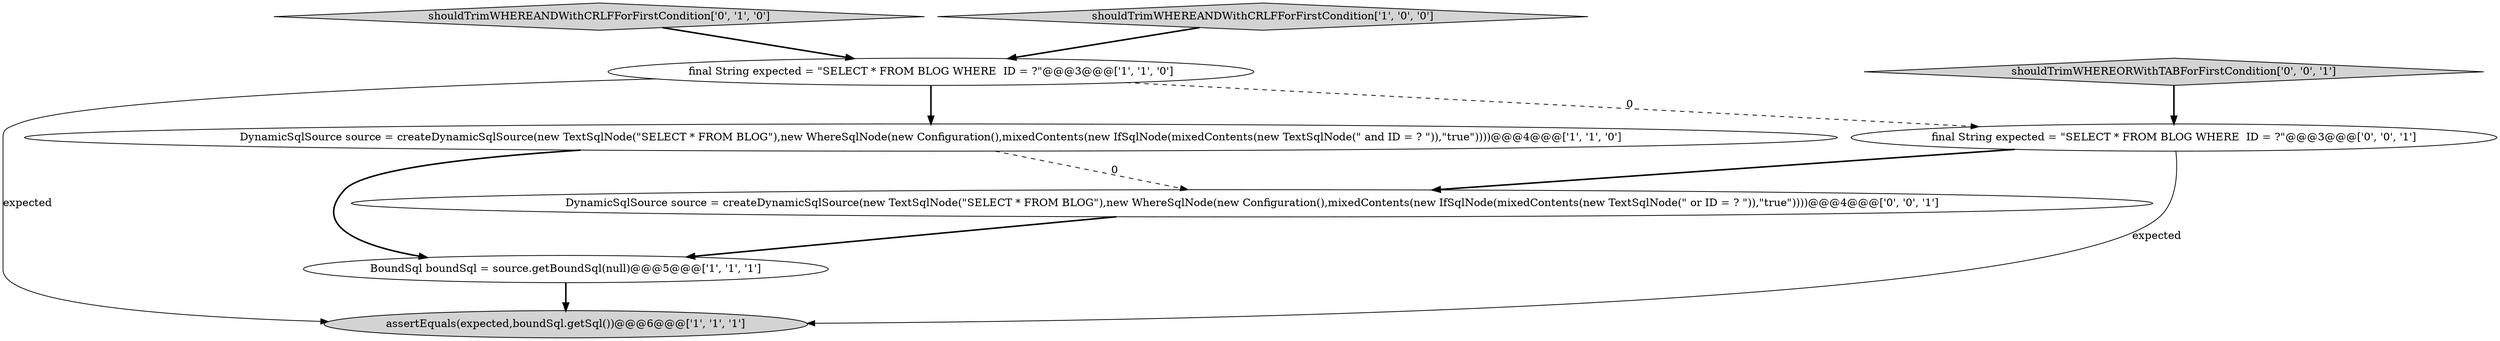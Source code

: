 digraph {
0 [style = filled, label = "final String expected = \"SELECT * FROM BLOG WHERE  ID = ?\"@@@3@@@['1', '1', '0']", fillcolor = white, shape = ellipse image = "AAA0AAABBB1BBB"];
3 [style = filled, label = "BoundSql boundSql = source.getBoundSql(null)@@@5@@@['1', '1', '1']", fillcolor = white, shape = ellipse image = "AAA0AAABBB1BBB"];
7 [style = filled, label = "shouldTrimWHEREORWithTABForFirstCondition['0', '0', '1']", fillcolor = lightgray, shape = diamond image = "AAA0AAABBB3BBB"];
1 [style = filled, label = "assertEquals(expected,boundSql.getSql())@@@6@@@['1', '1', '1']", fillcolor = lightgray, shape = ellipse image = "AAA0AAABBB1BBB"];
4 [style = filled, label = "DynamicSqlSource source = createDynamicSqlSource(new TextSqlNode(\"SELECT * FROM BLOG\"),new WhereSqlNode(new Configuration(),mixedContents(new IfSqlNode(mixedContents(new TextSqlNode(\" and ID = ? \")),\"true\"))))@@@4@@@['1', '1', '0']", fillcolor = white, shape = ellipse image = "AAA0AAABBB1BBB"];
5 [style = filled, label = "shouldTrimWHEREANDWithCRLFForFirstCondition['0', '1', '0']", fillcolor = lightgray, shape = diamond image = "AAA0AAABBB2BBB"];
2 [style = filled, label = "shouldTrimWHEREANDWithCRLFForFirstCondition['1', '0', '0']", fillcolor = lightgray, shape = diamond image = "AAA0AAABBB1BBB"];
6 [style = filled, label = "final String expected = \"SELECT * FROM BLOG WHERE  ID = ?\"@@@3@@@['0', '0', '1']", fillcolor = white, shape = ellipse image = "AAA0AAABBB3BBB"];
8 [style = filled, label = "DynamicSqlSource source = createDynamicSqlSource(new TextSqlNode(\"SELECT * FROM BLOG\"),new WhereSqlNode(new Configuration(),mixedContents(new IfSqlNode(mixedContents(new TextSqlNode(\" or ID = ? \")),\"true\"))))@@@4@@@['0', '0', '1']", fillcolor = white, shape = ellipse image = "AAA0AAABBB3BBB"];
0->1 [style = solid, label="expected"];
4->3 [style = bold, label=""];
6->1 [style = solid, label="expected"];
2->0 [style = bold, label=""];
7->6 [style = bold, label=""];
4->8 [style = dashed, label="0"];
5->0 [style = bold, label=""];
3->1 [style = bold, label=""];
0->4 [style = bold, label=""];
6->8 [style = bold, label=""];
0->6 [style = dashed, label="0"];
8->3 [style = bold, label=""];
}
